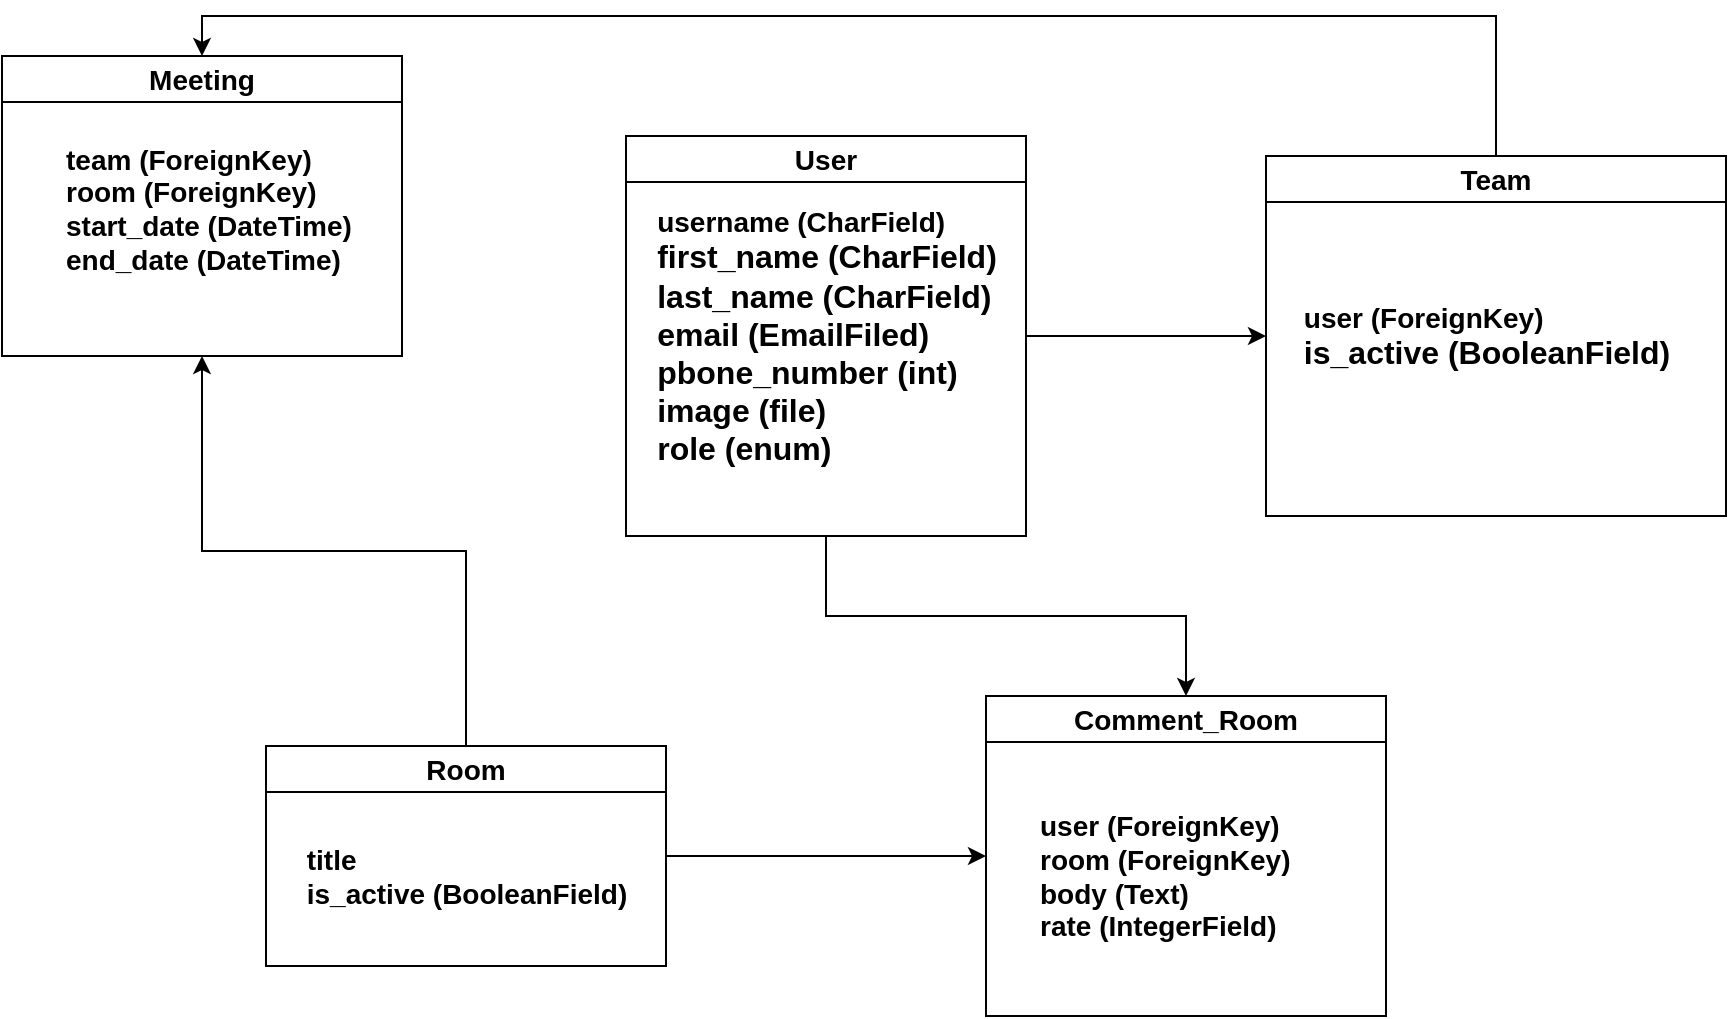 <mxfile version="23.0.2" type="github">
  <diagram name="Page-1" id="SMbie_suctk1ZPjV2C8f">
    <mxGraphModel dx="1876" dy="600" grid="0" gridSize="10" guides="0" tooltips="1" connect="1" arrows="1" fold="1" page="1" pageScale="1" pageWidth="850" pageHeight="1100" math="0" shadow="0">
      <root>
        <mxCell id="0" />
        <mxCell id="1" parent="0" />
        <mxCell id="7IHR_NL_N_ZcWWpElH3y-19" style="edgeStyle=orthogonalEdgeStyle;rounded=0;orthogonalLoop=1;jettySize=auto;html=1;exitX=0.5;exitY=1;exitDx=0;exitDy=0;entryX=0.5;entryY=0;entryDx=0;entryDy=0;" edge="1" parent="1" source="7IHR_NL_N_ZcWWpElH3y-1" target="7IHR_NL_N_ZcWWpElH3y-16">
          <mxGeometry relative="1" as="geometry" />
        </mxCell>
        <mxCell id="7IHR_NL_N_ZcWWpElH3y-1" value="&lt;font style=&quot;font-size: 14px;&quot;&gt;User&lt;/font&gt;" style="swimlane;whiteSpace=wrap;html=1;startSize=23;" vertex="1" parent="1">
          <mxGeometry x="300" y="140" width="200" height="200" as="geometry" />
        </mxCell>
        <mxCell id="7IHR_NL_N_ZcWWpElH3y-2" value="&lt;div style=&quot;text-align: left;&quot;&gt;&lt;/div&gt;&lt;b style=&quot;border-color: var(--border-color);&quot;&gt;&lt;div style=&quot;text-align: left;&quot;&gt;&lt;b style=&quot;background-color: initial; border-color: var(--border-color);&quot;&gt;&lt;font style=&quot;font-size: 14px;&quot;&gt;&lt;b style=&quot;border-color: var(--border-color);&quot;&gt;username&amp;nbsp;&lt;/b&gt;(CharField)&lt;/font&gt;&lt;/b&gt;&lt;/div&gt;&lt;/b&gt;&lt;div style=&quot;&quot;&gt;&lt;/div&gt;&lt;b style=&quot;border-color: var(--border-color);&quot;&gt;&lt;div style=&quot;text-align: left;&quot;&gt;&lt;b style=&quot;background-color: initial; border-color: var(--border-color);&quot;&gt;&lt;font size=&quot;3&quot;&gt;&lt;b style=&quot;border-color: var(--border-color);&quot;&gt;first_name&lt;/b&gt;&amp;nbsp;(CharField)&lt;/font&gt;&lt;/b&gt;&lt;/div&gt;&lt;/b&gt;&lt;div style=&quot;text-align: left;&quot;&gt;&lt;span style=&quot;background-color: initial;&quot;&gt;&lt;font size=&quot;3&quot;&gt;&lt;b&gt;last_name (CharField)&lt;/b&gt;&lt;/font&gt;&lt;/span&gt;&lt;/div&gt;&lt;div style=&quot;text-align: left;&quot;&gt;&lt;span style=&quot;background-color: initial;&quot;&gt;&lt;font size=&quot;3&quot;&gt;&lt;b&gt;email (EmailFiled)&lt;/b&gt;&lt;/font&gt;&lt;/span&gt;&lt;/div&gt;&lt;div style=&quot;text-align: left;&quot;&gt;&lt;span style=&quot;background-color: initial;&quot;&gt;&lt;font size=&quot;3&quot;&gt;&lt;b&gt;pbone_number (int)&lt;/b&gt;&lt;/font&gt;&lt;/span&gt;&lt;/div&gt;&lt;div style=&quot;text-align: left;&quot;&gt;&lt;span style=&quot;background-color: initial;&quot;&gt;&lt;font size=&quot;3&quot;&gt;&lt;b&gt;image (file)&lt;/b&gt;&lt;/font&gt;&lt;/span&gt;&lt;/div&gt;&lt;div style=&quot;text-align: left;&quot;&gt;&lt;span style=&quot;background-color: initial;&quot;&gt;&lt;font size=&quot;3&quot;&gt;&lt;b&gt;role (enum)&lt;/b&gt;&lt;/font&gt;&lt;/span&gt;&lt;/div&gt;" style="text;html=1;align=center;verticalAlign=middle;resizable=0;points=[];autosize=1;strokeColor=none;fillColor=none;" vertex="1" parent="7IHR_NL_N_ZcWWpElH3y-1">
          <mxGeometry x="5" y="25" width="190" height="150" as="geometry" />
        </mxCell>
        <mxCell id="7IHR_NL_N_ZcWWpElH3y-21" style="edgeStyle=orthogonalEdgeStyle;rounded=0;orthogonalLoop=1;jettySize=auto;html=1;exitX=0.5;exitY=0;exitDx=0;exitDy=0;entryX=0.5;entryY=0;entryDx=0;entryDy=0;" edge="1" parent="1" source="7IHR_NL_N_ZcWWpElH3y-4" target="7IHR_NL_N_ZcWWpElH3y-8">
          <mxGeometry relative="1" as="geometry" />
        </mxCell>
        <mxCell id="7IHR_NL_N_ZcWWpElH3y-4" value="&lt;font style=&quot;font-size: 14px;&quot;&gt;Team&lt;/font&gt;" style="swimlane;whiteSpace=wrap;html=1;startSize=23;" vertex="1" parent="1">
          <mxGeometry x="620" y="150" width="230" height="180" as="geometry" />
        </mxCell>
        <mxCell id="7IHR_NL_N_ZcWWpElH3y-6" value="&lt;div style=&quot;text-align: left;&quot;&gt;&lt;/div&gt;&lt;b style=&quot;border-color: var(--border-color);&quot;&gt;&lt;div style=&quot;text-align: left;&quot;&gt;&lt;b style=&quot;background-color: initial; border-color: var(--border-color);&quot;&gt;&lt;font style=&quot;font-size: 14px;&quot;&gt;&lt;b style=&quot;border-color: var(--border-color);&quot;&gt;user&amp;nbsp;&lt;/b&gt;(ForeignKey)&lt;/font&gt;&lt;/b&gt;&lt;/div&gt;&lt;/b&gt;&lt;div style=&quot;&quot;&gt;&lt;/div&gt;&lt;b style=&quot;border-color: var(--border-color);&quot;&gt;&lt;div style=&quot;text-align: left;&quot;&gt;&lt;font size=&quot;3&quot;&gt;is_active (BooleanField&lt;/font&gt;&lt;span style=&quot;font-size: medium; background-color: initial;&quot;&gt;)&lt;/span&gt;&lt;/div&gt;&lt;/b&gt;" style="text;html=1;align=center;verticalAlign=middle;resizable=0;points=[];autosize=1;strokeColor=none;fillColor=none;" vertex="1" parent="7IHR_NL_N_ZcWWpElH3y-4">
          <mxGeometry x="5" y="65" width="210" height="50" as="geometry" />
        </mxCell>
        <mxCell id="7IHR_NL_N_ZcWWpElH3y-7" style="edgeStyle=orthogonalEdgeStyle;rounded=0;orthogonalLoop=1;jettySize=auto;html=1;exitX=1;exitY=0.5;exitDx=0;exitDy=0;entryX=0;entryY=0.5;entryDx=0;entryDy=0;" edge="1" parent="1" source="7IHR_NL_N_ZcWWpElH3y-1" target="7IHR_NL_N_ZcWWpElH3y-4">
          <mxGeometry relative="1" as="geometry">
            <mxPoint x="720" y="240" as="targetPoint" />
          </mxGeometry>
        </mxCell>
        <mxCell id="7IHR_NL_N_ZcWWpElH3y-8" value="&lt;font style=&quot;font-size: 14px;&quot;&gt;Meeting&lt;/font&gt;" style="swimlane;whiteSpace=wrap;html=1;" vertex="1" parent="1">
          <mxGeometry x="-12" y="100" width="200" height="150" as="geometry" />
        </mxCell>
        <mxCell id="7IHR_NL_N_ZcWWpElH3y-9" value="&lt;b&gt;&lt;font style=&quot;font-size: 14px;&quot;&gt;team (ForeignKey)&lt;br&gt;room (ForeignKey)&lt;br&gt;start_date (DateTime)&lt;br&gt;end_date (DateTime)&lt;br&gt;&lt;br&gt;&lt;/font&gt;&lt;/b&gt;" style="text;html=1;align=left;verticalAlign=middle;resizable=0;points=[];autosize=1;strokeColor=none;fillColor=none;" vertex="1" parent="7IHR_NL_N_ZcWWpElH3y-8">
          <mxGeometry x="30" y="35" width="170" height="100" as="geometry" />
        </mxCell>
        <mxCell id="7IHR_NL_N_ZcWWpElH3y-20" style="edgeStyle=orthogonalEdgeStyle;rounded=0;orthogonalLoop=1;jettySize=auto;html=1;exitX=1;exitY=0.5;exitDx=0;exitDy=0;entryX=0;entryY=0.5;entryDx=0;entryDy=0;" edge="1" parent="1" source="7IHR_NL_N_ZcWWpElH3y-11" target="7IHR_NL_N_ZcWWpElH3y-16">
          <mxGeometry relative="1" as="geometry" />
        </mxCell>
        <mxCell id="7IHR_NL_N_ZcWWpElH3y-22" style="edgeStyle=orthogonalEdgeStyle;rounded=0;orthogonalLoop=1;jettySize=auto;html=1;exitX=0.5;exitY=0;exitDx=0;exitDy=0;entryX=0.5;entryY=1;entryDx=0;entryDy=0;" edge="1" parent="1" source="7IHR_NL_N_ZcWWpElH3y-11" target="7IHR_NL_N_ZcWWpElH3y-8">
          <mxGeometry relative="1" as="geometry" />
        </mxCell>
        <mxCell id="7IHR_NL_N_ZcWWpElH3y-11" value="&lt;font style=&quot;font-size: 14px;&quot;&gt;Room&lt;/font&gt;" style="swimlane;whiteSpace=wrap;html=1;" vertex="1" parent="1">
          <mxGeometry x="120" y="445" width="200" height="110" as="geometry" />
        </mxCell>
        <mxCell id="7IHR_NL_N_ZcWWpElH3y-12" value="&lt;div style=&quot;text-align: left;&quot;&gt;&lt;b style=&quot;font-size: 14px; background-color: initial;&quot;&gt;title&lt;/b&gt;&lt;/div&gt;&lt;font style=&quot;font-size: 14px;&quot;&gt;&lt;div style=&quot;text-align: left;&quot;&gt;&lt;b style=&quot;background-color: initial;&quot;&gt;is_active (BooleanField)&lt;/b&gt;&lt;/div&gt;&lt;/font&gt;" style="text;html=1;align=center;verticalAlign=middle;resizable=0;points=[];autosize=1;strokeColor=none;fillColor=none;" vertex="1" parent="7IHR_NL_N_ZcWWpElH3y-11">
          <mxGeometry x="10" y="40" width="180" height="50" as="geometry" />
        </mxCell>
        <mxCell id="7IHR_NL_N_ZcWWpElH3y-16" value="&lt;font style=&quot;font-size: 14px;&quot;&gt;Comment_Room&lt;/font&gt;" style="swimlane;whiteSpace=wrap;html=1;" vertex="1" parent="1">
          <mxGeometry x="480" y="420" width="200" height="160" as="geometry" />
        </mxCell>
        <mxCell id="7IHR_NL_N_ZcWWpElH3y-17" value="&lt;font style=&quot;font-size: 14px;&quot;&gt;&lt;b&gt;user (ForeignKey)&lt;br&gt;&lt;/b&gt;&lt;b style=&quot;border-color: var(--border-color);&quot;&gt;room (ForeignKey)&lt;br&gt;&lt;/b&gt;&lt;b&gt;body (Text)&lt;br&gt;rate (IntegerField)&lt;br&gt;&lt;/b&gt;&lt;/font&gt;" style="text;html=1;align=left;verticalAlign=middle;resizable=0;points=[];autosize=1;strokeColor=none;fillColor=none;" vertex="1" parent="7IHR_NL_N_ZcWWpElH3y-16">
          <mxGeometry x="25" y="50" width="150" height="80" as="geometry" />
        </mxCell>
      </root>
    </mxGraphModel>
  </diagram>
</mxfile>
